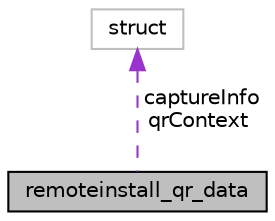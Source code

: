 digraph "remoteinstall_qr_data"
{
  edge [fontname="Helvetica",fontsize="10",labelfontname="Helvetica",labelfontsize="10"];
  node [fontname="Helvetica",fontsize="10",shape=record];
  Node1 [label="remoteinstall_qr_data",height=0.2,width=0.4,color="black", fillcolor="grey75", style="filled" fontcolor="black"];
  Node2 -> Node1 [dir="back",color="darkorchid3",fontsize="10",style="dashed",label=" captureInfo\nqrContext" ,fontname="Helvetica"];
  Node2 [label="struct",height=0.2,width=0.4,color="grey75", fillcolor="white", style="filled"];
}
